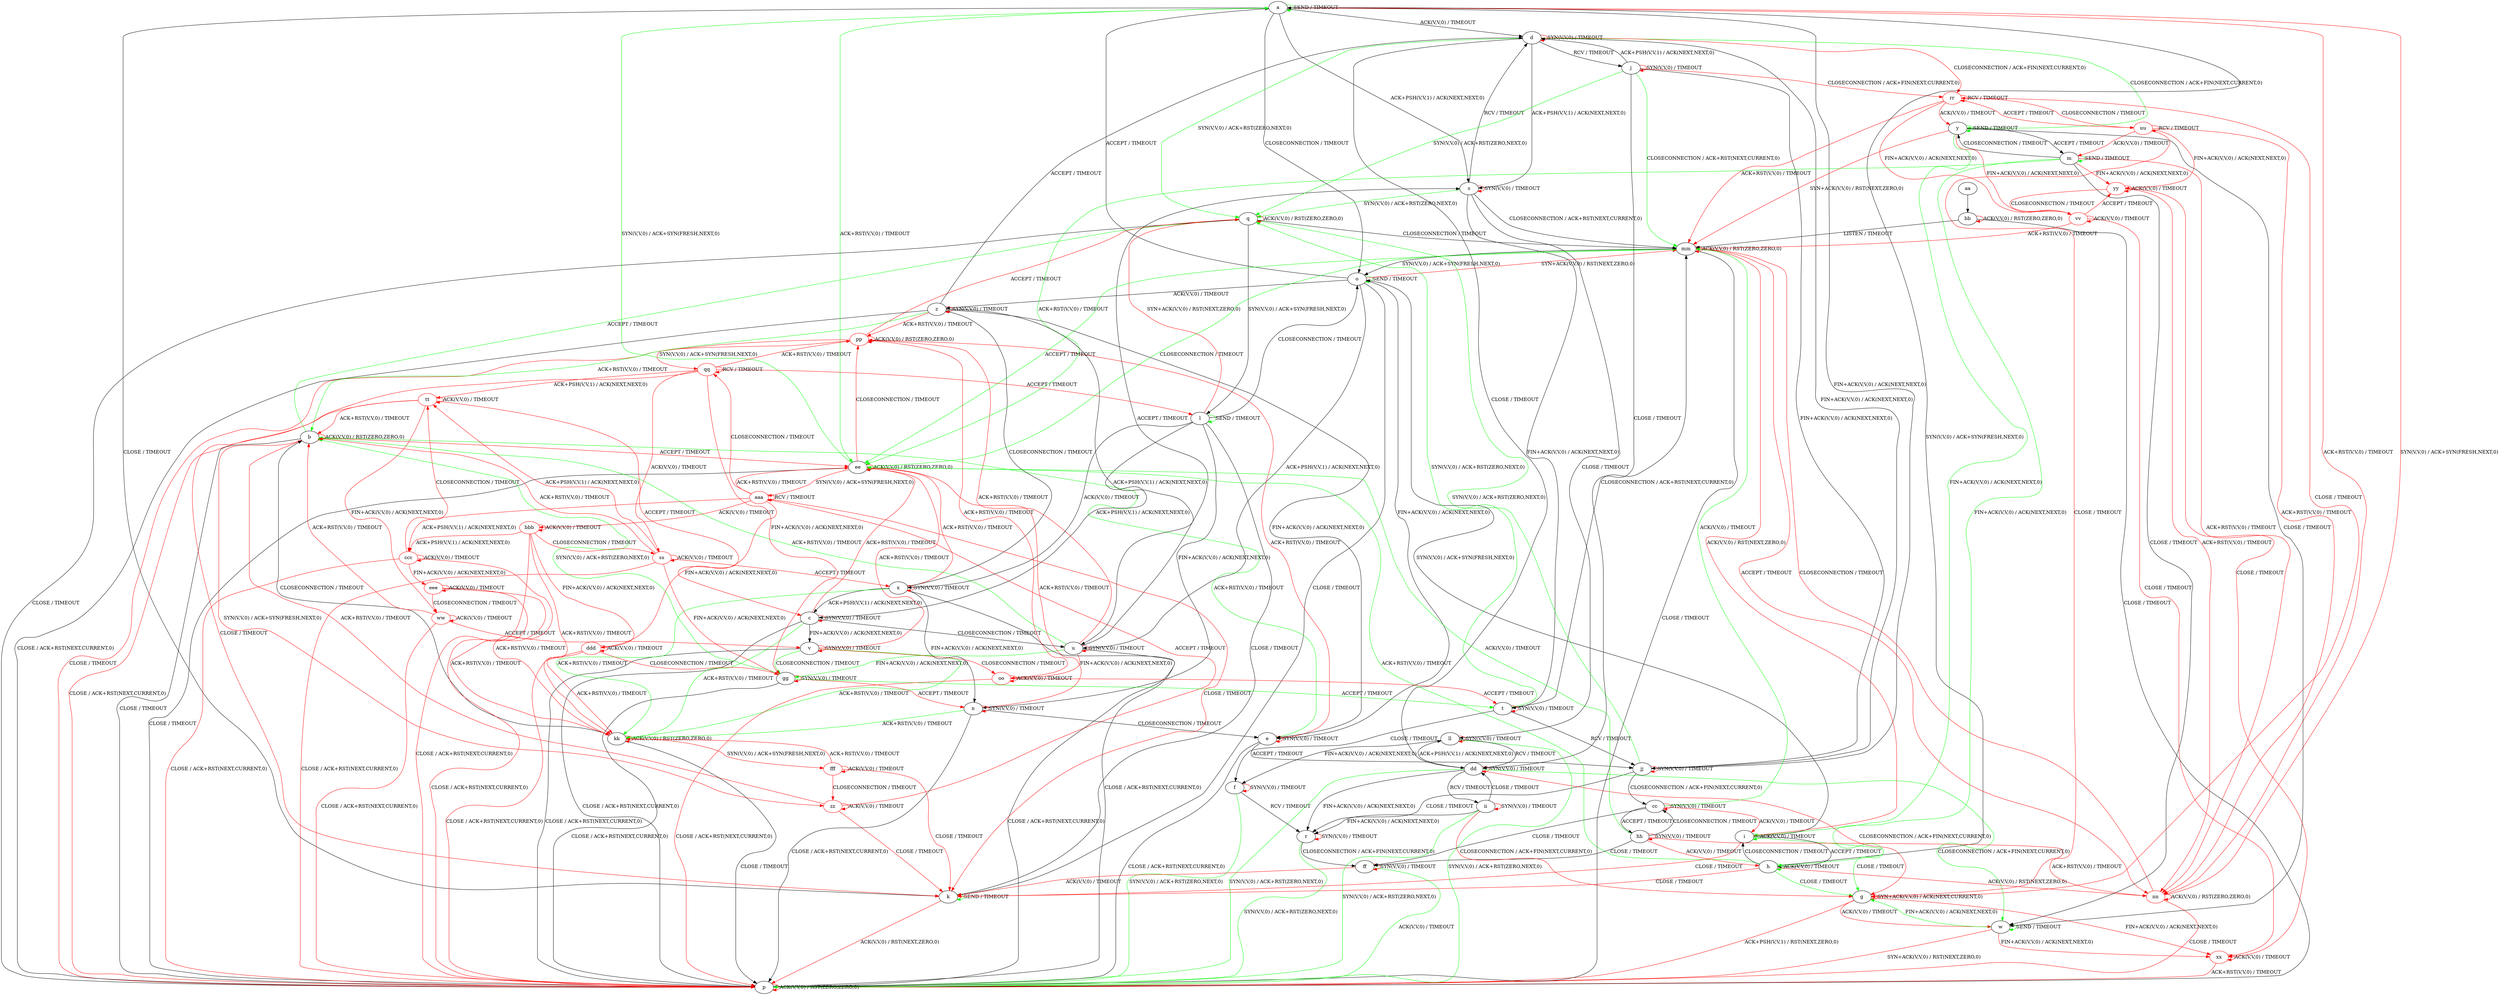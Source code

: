 digraph "" {
	graph ["Incoming time"=1.1475601196289062,
		"Outgoing time"=1.1782987117767334,
		Output="{'States': 58, 'Transitions': 871, 'Filename': '../results/tcp/TCP_Linux_Server-TCP_Windows8_Server-yices-1.dot'}",
		Reference="{'States': 58, 'Transitions': 685, 'Filename': '../subjects/tcp/TCP_Linux_Server.dot'}",
		Solver=yices,
		Updated="{'States': 39, 'Transitions': 495, 'Filename': '../subjects/tcp/TCP_Windows8_Server.dot'}",
		"f-measure"=0.5237288135593221,
		precision=0.6242424242424243,
		recall=0.4510948905109489
	];
	a -> a [key=0,
	color=green,
	label="SEND / TIMEOUT"];
a -> d [key=0,
label="ACK(V,V,0) / TIMEOUT"];
a -> k [key=0,
label="CLOSE / TIMEOUT"];
a -> o [key=0,
label="CLOSECONNECTION / TIMEOUT"];
a -> s [key=0,
label="ACK+PSH(V,V,1) / ACK(NEXT,NEXT,0)"];
a -> ee [key=0,
color=green,
label="ACK+RST(V,V,0) / TIMEOUT"];
a -> jj [key=0,
label="FIN+ACK(V,V,0) / ACK(NEXT,NEXT,0)"];
nn [color=red];
a -> nn [key=0,
color=red,
label="ACK+RST(V,V,0) / TIMEOUT"];
b -> b [key=0,
color=red,
label="ACK(V,V,0) / RST(ZERO,ZERO,0)"];
b -> p [key=0,
label="CLOSE / TIMEOUT"];
b -> q [key=0,
color=green,
label="ACCEPT / TIMEOUT"];
b -> ee [key=0,
color=red,
label="ACCEPT / TIMEOUT"];
zz [color=red];
b -> zz [key=0,
color=red,
label="SYN(V,V,0) / ACK+SYN(FRESH,NEXT,0)"];
c -> c [key=0,
color=red,
label="SYN(V,V,0) / TIMEOUT"];
c -> p [key=0,
label="CLOSE / ACK+RST(NEXT,CURRENT,0)"];
c -> u [key=0,
label="CLOSECONNECTION / TIMEOUT"];
c -> v [key=0,
label="FIN+ACK(V,V,0) / ACK(NEXT,NEXT,0)"];
c -> ee [key=0,
color=red,
label="ACK+RST(V,V,0) / TIMEOUT"];
c -> kk [key=0,
color=green,
label="ACK+RST(V,V,0) / TIMEOUT"];
d -> d [key=0,
color=red,
label="SYN(V,V,0) / TIMEOUT"];
d -> j [key=0,
label="RCV / TIMEOUT"];
d -> q [key=0,
color=green,
label="SYN(V,V,0) / ACK+RST(ZERO,NEXT,0)"];
d -> s [key=0,
label="ACK+PSH(V,V,1) / ACK(NEXT,NEXT,0)"];
d -> y [key=0,
color=green,
label="CLOSECONNECTION / ACK+FIN(NEXT,CURRENT,0)"];
d -> dd [key=0,
label="CLOSE / TIMEOUT"];
d -> jj [key=0,
label="FIN+ACK(V,V,0) / ACK(NEXT,NEXT,0)"];
rr [color=red];
d -> rr [key=0,
color=red,
label="CLOSECONNECTION / ACK+FIN(NEXT,CURRENT,0)"];
e -> b [key=0,
color=green,
label="ACK+RST(V,V,0) / TIMEOUT"];
e -> e [key=0,
color=red,
label="SYN(V,V,0) / TIMEOUT"];
e -> p [key=0,
label="CLOSE / ACK+RST(NEXT,CURRENT,0)"];
e -> jj [key=0,
label="ACCEPT / TIMEOUT"];
pp [color=red];
e -> pp [key=0,
color=red,
label="ACK+RST(V,V,0) / TIMEOUT"];
f -> f [key=0,
color=red,
label="SYN(V,V,0) / TIMEOUT"];
f -> p [key=0,
color=green,
label="SYN(V,V,0) / ACK+RST(ZERO,NEXT,0)"];
f -> r [key=0,
label="RCV / TIMEOUT"];
g -> g [key=0,
color=red,
label="SYN+ACK(V,V,0) / ACK(NEXT,CURRENT,0)"];
g -> p [key=0,
color=red,
label="ACK+PSH(V,V,1) / RST(NEXT,ZERO,0)"];
g -> w [key=0,
color=red,
label="ACK(V,V,0) / TIMEOUT"];
xx [color=red];
g -> xx [key=0,
color=red,
label="FIN+ACK(V,V,0) / ACK(NEXT,NEXT,0)"];
h -> a [key=0,
label="SYN(V,V,0) / ACK+SYN(FRESH,NEXT,0)"];
h -> g [key=0,
color=green,
label="CLOSE / TIMEOUT"];
h -> h [key=0,
color=green,
label="ACK(V,V,0) / TIMEOUT"];
h -> i [key=0,
label="CLOSECONNECTION / TIMEOUT"];
h -> k [key=0,
color=red,
label="CLOSE / TIMEOUT"];
h -> ee [key=0,
color=green,
label="ACK+RST(V,V,0) / TIMEOUT"];
h -> nn [key=0,
color=red,
label="ACK(V,V,0) / RST(NEXT,ZERO,0)"];
i -> g [key=0,
color=green,
label="CLOSE / TIMEOUT"];
i -> h [key=0,
label="ACCEPT / TIMEOUT"];
i -> i [key=0,
color=green,
label="ACK(V,V,0) / TIMEOUT"];
i -> k [key=0,
color=red,
label="CLOSE / TIMEOUT"];
i -> o [key=0,
label="SYN(V,V,0) / ACK+SYN(FRESH,NEXT,0)"];
i -> mm [key=0,
color=red,
label="ACK(V,V,0) / RST(NEXT,ZERO,0)"];
j -> d [key=0,
label="ACK+PSH(V,V,1) / ACK(NEXT,NEXT,0)"];
j -> j [key=0,
color=red,
label="SYN(V,V,0) / TIMEOUT"];
j -> q [key=0,
color=green,
label="SYN(V,V,0) / ACK+RST(ZERO,NEXT,0)"];
j -> dd [key=0,
label="CLOSE / TIMEOUT"];
j -> jj [key=0,
label="FIN+ACK(V,V,0) / ACK(NEXT,NEXT,0)"];
j -> mm [key=0,
color=green,
label="CLOSECONNECTION / ACK+RST(NEXT,CURRENT,0)"];
j -> rr [key=0,
color=red,
label="CLOSECONNECTION / ACK+FIN(NEXT,CURRENT,0)"];
k -> k [key=0,
color=green,
label="SEND / TIMEOUT"];
k -> p [key=0,
color=red,
label="ACK(V,V,0) / RST(NEXT,ZERO,0)"];
l -> c [key=0,
label="ACK+PSH(V,V,1) / ACK(NEXT,NEXT,0)"];
l -> k [key=0,
label="CLOSE / TIMEOUT"];
l -> l [key=0,
color=green,
label="SEND / TIMEOUT"];
l -> n [key=0,
label="FIN+ACK(V,V,0) / ACK(NEXT,NEXT,0)"];
l -> o [key=0,
label="CLOSECONNECTION / TIMEOUT"];
l -> q [key=0,
color=red,
label="SYN+ACK(V,V,0) / RST(NEXT,ZERO,0)"];
l -> x [key=0,
label="ACK(V,V,0) / TIMEOUT"];
m -> h [key=0,
color=green,
label="FIN+ACK(V,V,0) / ACK(NEXT,NEXT,0)"];
m -> m [key=0,
color=green,
label="SEND / TIMEOUT"];
m -> w [key=0,
label="CLOSE / TIMEOUT"];
m -> y [key=0,
label="CLOSECONNECTION / TIMEOUT"];
m -> ee [key=0,
color=green,
label="ACK+RST(V,V,0) / TIMEOUT"];
m -> nn [key=0,
color=red,
label="ACK+RST(V,V,0) / TIMEOUT"];
yy [color=red];
m -> yy [key=0,
color=red,
label="FIN+ACK(V,V,0) / ACK(NEXT,NEXT,0)"];
n -> e [key=0,
label="CLOSECONNECTION / TIMEOUT"];
n -> n [key=0,
color=red,
label="SYN(V,V,0) / TIMEOUT"];
n -> p [key=0,
label="CLOSE / ACK+RST(NEXT,CURRENT,0)"];
n -> ee [key=0,
color=red,
label="ACK+RST(V,V,0) / TIMEOUT"];
n -> kk [key=0,
color=green,
label="ACK+RST(V,V,0) / TIMEOUT"];
o -> a [key=0,
label="ACCEPT / TIMEOUT"];
o -> e [key=0,
label="FIN+ACK(V,V,0) / ACK(NEXT,NEXT,0)"];
o -> k [key=0,
label="CLOSE / TIMEOUT"];
o -> o [key=0,
color=green,
label="SEND / TIMEOUT"];
o -> u [key=0,
label="ACK+PSH(V,V,1) / ACK(NEXT,NEXT,0)"];
o -> z [key=0,
label="ACK(V,V,0) / TIMEOUT"];
o -> mm [key=0,
color=red,
label="SYN+ACK(V,V,0) / RST(NEXT,ZERO,0)"];
p -> p [key=0,
color=red,
label="ACK(V,V,0) / RST(ZERO,ZERO,0)"];
q -> l [key=0,
label="SYN(V,V,0) / ACK+SYN(FRESH,NEXT,0)"];
q -> p [key=0,
label="CLOSE / TIMEOUT"];
q -> q [key=0,
color=red,
label="ACK(V,V,0) / RST(ZERO,ZERO,0)"];
q -> mm [key=0,
label="CLOSECONNECTION / TIMEOUT"];
r -> p [key=0,
color=green,
label="SYN(V,V,0) / ACK+RST(ZERO,NEXT,0)"];
r -> r [key=0,
color=red,
label="SYN(V,V,0) / TIMEOUT"];
r -> ff [key=0,
label="CLOSECONNECTION / ACK+FIN(NEXT,CURRENT,0)"];
s -> d [key=0,
label="RCV / TIMEOUT"];
s -> q [key=0,
color=green,
label="SYN(V,V,0) / ACK+RST(ZERO,NEXT,0)"];
s -> s [key=0,
color=red,
label="SYN(V,V,0) / TIMEOUT"];
s -> t [key=0,
label="FIN+ACK(V,V,0) / ACK(NEXT,NEXT,0)"];
s -> ll [key=0,
label="CLOSE / TIMEOUT"];
s -> mm [key=0,
label="CLOSECONNECTION / ACK+RST(NEXT,CURRENT,0)"];
t -> f [key=0,
label="CLOSE / TIMEOUT"];
t -> q [key=0,
color=green,
label="SYN(V,V,0) / ACK+RST(ZERO,NEXT,0)"];
t -> t [key=0,
color=red,
label="SYN(V,V,0) / TIMEOUT"];
t -> jj [key=0,
label="RCV / TIMEOUT"];
t -> mm [key=0,
label="CLOSECONNECTION / ACK+RST(NEXT,CURRENT,0)"];
u -> b [key=0,
color=green,
label="ACK+RST(V,V,0) / TIMEOUT"];
u -> p [key=0,
label="CLOSE / ACK+RST(NEXT,CURRENT,0)"];
u -> s [key=0,
label="ACCEPT / TIMEOUT"];
u -> u [key=0,
color=red,
label="SYN(V,V,0) / TIMEOUT"];
u -> gg [key=0,
color=green,
label="FIN+ACK(V,V,0) / ACK(NEXT,NEXT,0)"];
oo [color=red];
u -> oo [key=0,
color=red,
label="FIN+ACK(V,V,0) / ACK(NEXT,NEXT,0)"];
u -> pp [key=0,
color=red,
label="ACK+RST(V,V,0) / TIMEOUT"];
v -> p [key=0,
label="CLOSE / ACK+RST(NEXT,CURRENT,0)"];
v -> v [key=0,
color=red,
label="SYN(V,V,0) / TIMEOUT"];
v -> ee [key=0,
color=red,
label="ACK+RST(V,V,0) / TIMEOUT"];
v -> gg [key=0,
color=green,
label="CLOSECONNECTION / TIMEOUT"];
v -> kk [key=0,
color=green,
label="ACK+RST(V,V,0) / TIMEOUT"];
v -> oo [key=0,
color=red,
label="CLOSECONNECTION / TIMEOUT"];
w -> g [key=0,
color=green,
label="FIN+ACK(V,V,0) / ACK(NEXT,NEXT,0)"];
w -> p [key=0,
color=red,
label="SYN+ACK(V,V,0) / RST(NEXT,ZERO,0)"];
w -> w [key=0,
color=green,
label="SEND / TIMEOUT"];
w -> xx [key=0,
color=red,
label="FIN+ACK(V,V,0) / ACK(NEXT,NEXT,0)"];
x -> c [key=0,
label="ACK+PSH(V,V,1) / ACK(NEXT,NEXT,0)"];
x -> n [key=0,
label="FIN+ACK(V,V,0) / ACK(NEXT,NEXT,0)"];
x -> p [key=0,
label="CLOSE / ACK+RST(NEXT,CURRENT,0)"];
x -> x [key=0,
color=red,
label="SYN(V,V,0) / TIMEOUT"];
x -> z [key=0,
label="CLOSECONNECTION / TIMEOUT"];
x -> ee [key=0,
color=red,
label="ACK+RST(V,V,0) / TIMEOUT"];
x -> kk [key=0,
color=green,
label="ACK+RST(V,V,0) / TIMEOUT"];
y -> i [key=0,
color=green,
label="FIN+ACK(V,V,0) / ACK(NEXT,NEXT,0)"];
y -> m [key=0,
label="ACCEPT / TIMEOUT"];
y -> w [key=0,
label="CLOSE / TIMEOUT"];
y -> y [key=0,
color=green,
label="SEND / TIMEOUT"];
y -> mm [key=0,
color=red,
label="SYN+ACK(V,V,0) / RST(NEXT,ZERO,0)"];
vv [color=red];
y -> vv [key=0,
color=red,
label="FIN+ACK(V,V,0) / ACK(NEXT,NEXT,0)"];
z -> b [key=0,
color=green,
label="ACK+RST(V,V,0) / TIMEOUT"];
z -> d [key=0,
label="ACCEPT / TIMEOUT"];
z -> e [key=0,
label="FIN+ACK(V,V,0) / ACK(NEXT,NEXT,0)"];
z -> p [key=0,
label="CLOSE / ACK+RST(NEXT,CURRENT,0)"];
z -> u [key=0,
label="ACK+PSH(V,V,1) / ACK(NEXT,NEXT,0)"];
z -> z [key=0,
color=red,
label="SYN(V,V,0) / TIMEOUT"];
z -> pp [key=0,
color=red,
label="ACK+RST(V,V,0) / TIMEOUT"];
aa -> bb [key=0];
bb -> p [key=0,
label="CLOSE / TIMEOUT"];
bb -> bb [key=0,
color=red,
label="ACK(V,V,0) / RST(ZERO,ZERO,0)"];
bb -> mm [key=0,
label="LISTEN / TIMEOUT"];
cc -> i [key=0,
color=red,
label="ACK(V,V,0) / TIMEOUT"];
cc -> cc [key=0,
color=red,
label="SYN(V,V,0) / TIMEOUT"];
cc -> ff [key=0,
label="CLOSE / TIMEOUT"];
cc -> hh [key=0,
label="ACCEPT / TIMEOUT"];
cc -> mm [key=0,
color=green,
label="ACK(V,V,0) / TIMEOUT"];
dd -> g [key=0,
color=red,
label="CLOSECONNECTION / ACK+FIN(NEXT,CURRENT,0)"];
dd -> p [key=0,
color=green,
label="SYN(V,V,0) / ACK+RST(ZERO,NEXT,0)"];
dd -> r [key=0,
label="FIN+ACK(V,V,0) / ACK(NEXT,NEXT,0)"];
dd -> w [key=0,
color=green,
label="CLOSECONNECTION / ACK+FIN(NEXT,CURRENT,0)"];
dd -> dd [key=0,
color=red,
label="SYN(V,V,0) / TIMEOUT"];
dd -> ii [key=0,
label="RCV / TIMEOUT"];
dd -> ll [key=0,
label="ACK+PSH(V,V,1) / ACK(NEXT,NEXT,0)"];
ee -> a [key=0,
color=green,
label="SYN(V,V,0) / ACK+SYN(FRESH,NEXT,0)"];
ee -> p [key=0,
label="CLOSE / TIMEOUT"];
ee -> ee [key=0,
color=red,
label="ACK(V,V,0) / RST(ZERO,ZERO,0)"];
ee -> mm [key=0,
color=green,
label="CLOSECONNECTION / TIMEOUT"];
ee -> pp [key=0,
color=red,
label="CLOSECONNECTION / TIMEOUT"];
aaa [color=red];
ee -> aaa [key=0,
color=red,
label="SYN(V,V,0) / ACK+SYN(FRESH,NEXT,0)"];
ff -> k [key=0,
color=red,
label="ACK(V,V,0) / TIMEOUT"];
ff -> p [key=0,
color=green,
label="ACK(V,V,0) / TIMEOUT"];
ff -> ff [key=0,
color=red,
label="SYN(V,V,0) / TIMEOUT"];
gg -> b [key=0,
color=green,
label="SYN(V,V,0) / ACK+RST(ZERO,NEXT,0)"];
gg -> n [key=0,
color=red,
label="ACCEPT / TIMEOUT"];
gg -> p [key=0,
label="CLOSE / ACK+RST(NEXT,CURRENT,0)"];
gg -> t [key=0,
color=green,
label="ACCEPT / TIMEOUT"];
gg -> gg [key=0,
color=red,
label="SYN(V,V,0) / TIMEOUT"];
hh -> h [key=0,
color=red,
label="ACK(V,V,0) / TIMEOUT"];
hh -> cc [key=0,
label="CLOSECONNECTION / TIMEOUT"];
hh -> ee [key=0,
color=green,
label="ACK(V,V,0) / TIMEOUT"];
hh -> ff [key=0,
label="CLOSE / TIMEOUT"];
hh -> hh [key=0,
color=red,
label="SYN(V,V,0) / TIMEOUT"];
hh -> nn [key=0,
color=red,
label="ACK+RST(V,V,0) / TIMEOUT"];
ii -> g [key=0,
color=red,
label="CLOSECONNECTION / ACK+FIN(NEXT,CURRENT,0)"];
ii -> p [key=0,
color=green,
label="SYN(V,V,0) / ACK+RST(ZERO,NEXT,0)"];
ii -> r [key=0,
label="FIN+ACK(V,V,0) / ACK(NEXT,NEXT,0)"];
ii -> dd [key=0,
label="CLOSE / TIMEOUT"];
ii -> ii [key=0,
color=red,
label="SYN(V,V,0) / TIMEOUT"];
jj -> q [key=0,
color=green,
label="SYN(V,V,0) / ACK+RST(ZERO,NEXT,0)"];
jj -> r [key=0,
label="CLOSE / TIMEOUT"];
jj -> cc [key=0,
label="CLOSECONNECTION / ACK+FIN(NEXT,CURRENT,0)"];
jj -> jj [key=0,
color=red,
label="SYN(V,V,0) / TIMEOUT"];
kk -> b [key=0,
label="CLOSECONNECTION / TIMEOUT"];
kk -> p [key=0,
label="CLOSE / TIMEOUT"];
kk -> kk [key=0,
color=red,
label="ACK(V,V,0) / RST(ZERO,ZERO,0)"];
fff [color=red];
kk -> fff [key=0,
color=red,
label="SYN(V,V,0) / ACK+SYN(FRESH,NEXT,0)"];
ll -> f [key=0,
label="FIN+ACK(V,V,0) / ACK(NEXT,NEXT,0)"];
ll -> p [key=0,
color=green,
label="SYN(V,V,0) / ACK+RST(ZERO,NEXT,0)"];
ll -> dd [key=0,
label="RCV / TIMEOUT"];
ll -> ll [key=0,
color=red,
label="SYN(V,V,0) / TIMEOUT"];
mm -> o [key=0,
label="SYN(V,V,0) / ACK+SYN(FRESH,NEXT,0)"];
mm -> p [key=0,
label="CLOSE / TIMEOUT"];
mm -> ee [key=0,
color=green,
label="ACCEPT / TIMEOUT"];
mm -> mm [key=0,
color=red,
label="ACK(V,V,0) / RST(ZERO,ZERO,0)"];
mm -> nn [key=0,
color=red,
label="ACCEPT / TIMEOUT"];
nn -> a [key=0,
color=red,
label="SYN(V,V,0) / ACK+SYN(FRESH,NEXT,0)"];
nn -> p [key=0,
color=red,
label="CLOSE / TIMEOUT"];
nn -> mm [key=0,
color=red,
label="CLOSECONNECTION / TIMEOUT"];
nn -> nn [key=0,
color=red,
label="ACK(V,V,0) / RST(ZERO,ZERO,0)"];
oo -> p [key=0,
color=red,
label="CLOSE / ACK+RST(NEXT,CURRENT,0)"];
oo -> t [key=0,
color=red,
label="ACCEPT / TIMEOUT"];
oo -> oo [key=0,
color=red,
label="ACK(V,V,0) / TIMEOUT"];
oo -> pp [key=0,
color=red,
label="ACK+RST(V,V,0) / TIMEOUT"];
pp -> p [key=0,
color=red,
label="CLOSE / TIMEOUT"];
pp -> q [key=0,
color=red,
label="ACCEPT / TIMEOUT"];
pp -> pp [key=0,
color=red,
label="ACK(V,V,0) / RST(ZERO,ZERO,0)"];
qq [color=red];
pp -> qq [key=0,
color=red,
label="SYN(V,V,0) / ACK+SYN(FRESH,NEXT,0)"];
qq -> k [key=0,
color=red,
label="CLOSE / TIMEOUT"];
qq -> l [key=0,
color=red,
label="ACCEPT / TIMEOUT"];
qq -> gg [key=0,
color=red,
label="FIN+ACK(V,V,0) / ACK(NEXT,NEXT,0)"];
qq -> pp [key=0,
color=red,
label="ACK+RST(V,V,0) / TIMEOUT"];
qq -> qq [key=0,
color=red,
label="RCV / TIMEOUT"];
ss [color=red];
qq -> ss [key=0,
color=red,
label="ACK(V,V,0) / TIMEOUT"];
tt [color=red];
qq -> tt [key=0,
color=red,
label="ACK+PSH(V,V,1) / ACK(NEXT,NEXT,0)"];
rr -> g [key=0,
color=red,
label="CLOSE / TIMEOUT"];
rr -> y [key=0,
color=red,
label="ACK(V,V,0) / TIMEOUT"];
rr -> mm [key=0,
color=red,
label="ACK+RST(V,V,0) / TIMEOUT"];
rr -> rr [key=0,
color=red,
label="RCV / TIMEOUT"];
uu [color=red];
rr -> uu [key=0,
color=red,
label="ACCEPT / TIMEOUT"];
rr -> vv [key=0,
color=red,
label="FIN+ACK(V,V,0) / ACK(NEXT,NEXT,0)"];
ss -> b [key=0,
color=red,
label="ACK+RST(V,V,0) / TIMEOUT"];
ss -> p [key=0,
color=red,
label="CLOSE / ACK+RST(NEXT,CURRENT,0)"];
ss -> x [key=0,
color=red,
label="ACCEPT / TIMEOUT"];
ss -> gg [key=0,
color=red,
label="FIN+ACK(V,V,0) / ACK(NEXT,NEXT,0)"];
ss -> ss [key=0,
color=red,
label="ACK(V,V,0) / TIMEOUT"];
ss -> tt [key=0,
color=red,
label="ACK+PSH(V,V,1) / ACK(NEXT,NEXT,0)"];
tt -> b [key=0,
color=red,
label="ACK+RST(V,V,0) / TIMEOUT"];
tt -> c [key=0,
color=red,
label="ACCEPT / TIMEOUT"];
tt -> p [key=0,
color=red,
label="CLOSE / ACK+RST(NEXT,CURRENT,0)"];
tt -> tt [key=0,
color=red,
label="ACK(V,V,0) / TIMEOUT"];
ww [color=red];
tt -> ww [key=0,
color=red,
label="FIN+ACK(V,V,0) / ACK(NEXT,NEXT,0)"];
uu -> g [key=0,
color=red,
label="CLOSE / TIMEOUT"];
uu -> m [key=0,
color=red,
label="ACK(V,V,0) / TIMEOUT"];
uu -> nn [key=0,
color=red,
label="ACK+RST(V,V,0) / TIMEOUT"];
uu -> rr [key=0,
color=red,
label="CLOSECONNECTION / TIMEOUT"];
uu -> uu [key=0,
color=red,
label="RCV / TIMEOUT"];
uu -> yy [key=0,
color=red,
label="FIN+ACK(V,V,0) / ACK(NEXT,NEXT,0)"];
vv -> mm [key=0,
color=red,
label="ACK+RST(V,V,0) / TIMEOUT"];
vv -> vv [key=0,
color=red,
label="ACK(V,V,0) / TIMEOUT"];
vv -> xx [key=0,
color=red,
label="CLOSE / TIMEOUT"];
vv -> yy [key=0,
color=red,
label="ACCEPT / TIMEOUT"];
ww -> b [key=0,
color=red,
label="ACK+RST(V,V,0) / TIMEOUT"];
ww -> p [key=0,
color=red,
label="CLOSE / ACK+RST(NEXT,CURRENT,0)"];
ww -> v [key=0,
color=red,
label="ACCEPT / TIMEOUT"];
ww -> ww [key=0,
color=red,
label="ACK(V,V,0) / TIMEOUT"];
xx -> p [key=0,
color=red,
label="ACK+RST(V,V,0) / TIMEOUT"];
xx -> xx [key=0,
color=red,
label="ACK(V,V,0) / TIMEOUT"];
yy -> nn [key=0,
color=red,
label="ACK+RST(V,V,0) / TIMEOUT"];
yy -> vv [key=0,
color=red,
label="CLOSECONNECTION / TIMEOUT"];
yy -> xx [key=0,
color=red,
label="CLOSE / TIMEOUT"];
yy -> yy [key=0,
color=red,
label="ACK(V,V,0) / TIMEOUT"];
zz -> b [key=0,
color=red,
label="ACK+RST(V,V,0) / TIMEOUT"];
zz -> k [key=0,
color=red,
label="CLOSE / TIMEOUT"];
zz -> zz [key=0,
color=red,
label="ACK(V,V,0) / TIMEOUT"];
zz -> aaa [key=0,
color=red,
label="ACCEPT / TIMEOUT"];
aaa -> k [key=0,
color=red,
label="CLOSE / TIMEOUT"];
aaa -> ee [key=0,
color=red,
label="ACK+RST(V,V,0) / TIMEOUT"];
aaa -> qq [key=0,
color=red,
label="CLOSECONNECTION / TIMEOUT"];
aaa -> aaa [key=0,
color=red,
label="RCV / TIMEOUT"];
bbb [color=red];
aaa -> bbb [key=0,
color=red,
label="ACK(V,V,0) / TIMEOUT"];
ccc [color=red];
aaa -> ccc [key=0,
color=red,
label="ACK+PSH(V,V,1) / ACK(NEXT,NEXT,0)"];
ddd [color=red];
aaa -> ddd [key=0,
color=red,
label="FIN+ACK(V,V,0) / ACK(NEXT,NEXT,0)"];
bbb -> p [key=0,
color=red,
label="CLOSE / ACK+RST(NEXT,CURRENT,0)"];
bbb -> kk [key=0,
color=red,
label="ACK+RST(V,V,0) / TIMEOUT"];
bbb -> ss [key=0,
color=red,
label="CLOSECONNECTION / TIMEOUT"];
bbb -> bbb [key=0,
color=red,
label="ACK(V,V,0) / TIMEOUT"];
bbb -> ccc [key=0,
color=red,
label="ACK+PSH(V,V,1) / ACK(NEXT,NEXT,0)"];
bbb -> ddd [key=0,
color=red,
label="FIN+ACK(V,V,0) / ACK(NEXT,NEXT,0)"];
ccc -> p [key=0,
color=red,
label="CLOSE / ACK+RST(NEXT,CURRENT,0)"];
ccc -> kk [key=0,
color=red,
label="ACK+RST(V,V,0) / TIMEOUT"];
ccc -> tt [key=0,
color=red,
label="CLOSECONNECTION / TIMEOUT"];
ccc -> ccc [key=0,
color=red,
label="ACK(V,V,0) / TIMEOUT"];
eee [color=red];
ccc -> eee [key=0,
color=red,
label="FIN+ACK(V,V,0) / ACK(NEXT,NEXT,0)"];
ddd -> p [key=0,
color=red,
label="CLOSE / ACK+RST(NEXT,CURRENT,0)"];
ddd -> gg [key=0,
color=red,
label="CLOSECONNECTION / TIMEOUT"];
ddd -> kk [key=0,
color=red,
label="ACK+RST(V,V,0) / TIMEOUT"];
ddd -> ddd [key=0,
color=red,
label="ACK(V,V,0) / TIMEOUT"];
eee -> p [key=0,
color=red,
label="CLOSE / ACK+RST(NEXT,CURRENT,0)"];
eee -> kk [key=0,
color=red,
label="ACK+RST(V,V,0) / TIMEOUT"];
eee -> ww [key=0,
color=red,
label="CLOSECONNECTION / TIMEOUT"];
eee -> eee [key=0,
color=red,
label="ACK(V,V,0) / TIMEOUT"];
fff -> k [key=0,
color=red,
label="CLOSE / TIMEOUT"];
fff -> kk [key=0,
color=red,
label="ACK+RST(V,V,0) / TIMEOUT"];
fff -> zz [key=0,
color=red,
label="CLOSECONNECTION / TIMEOUT"];
fff -> fff [key=0,
color=red,
label="ACK(V,V,0) / TIMEOUT"];
}
